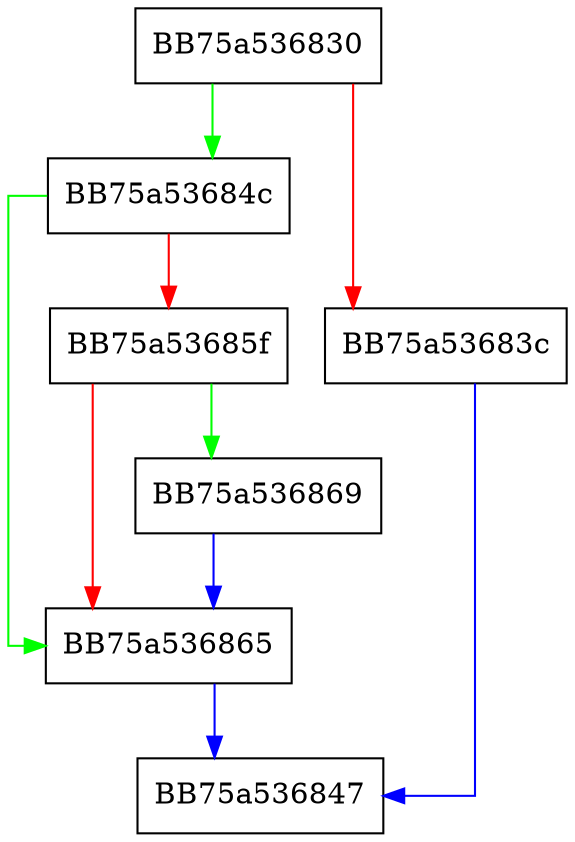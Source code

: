 digraph GetCategoryMap {
  node [shape="box"];
  graph [splines=ortho];
  BB75a536830 -> BB75a53684c [color="green"];
  BB75a536830 -> BB75a53683c [color="red"];
  BB75a53683c -> BB75a536847 [color="blue"];
  BB75a53684c -> BB75a536865 [color="green"];
  BB75a53684c -> BB75a53685f [color="red"];
  BB75a53685f -> BB75a536869 [color="green"];
  BB75a53685f -> BB75a536865 [color="red"];
  BB75a536865 -> BB75a536847 [color="blue"];
  BB75a536869 -> BB75a536865 [color="blue"];
}